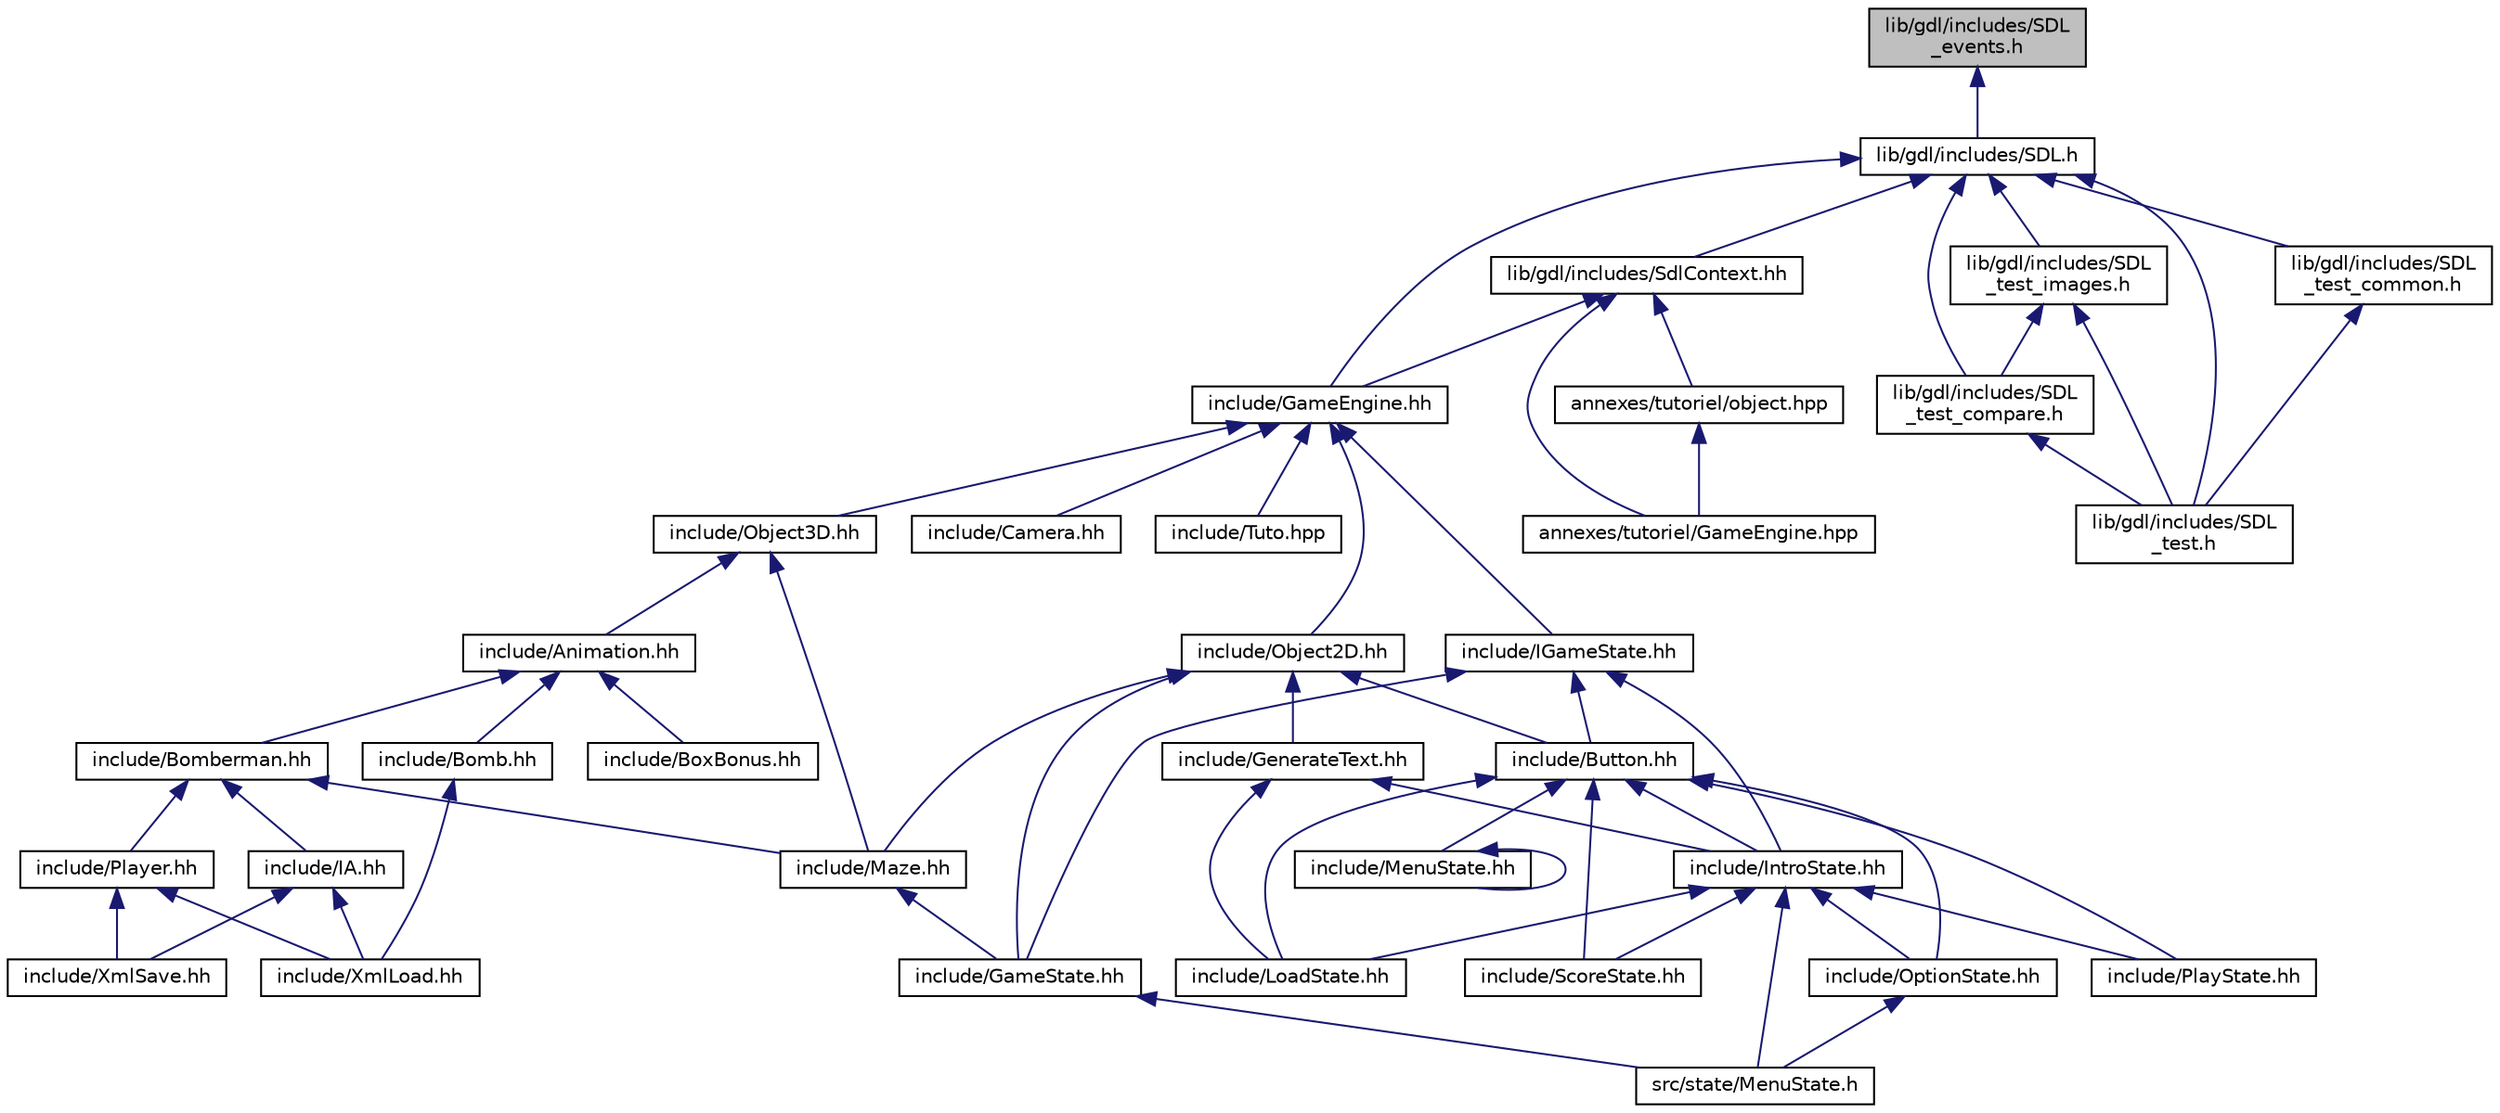 digraph "lib/gdl/includes/SDL_events.h"
{
  edge [fontname="Helvetica",fontsize="10",labelfontname="Helvetica",labelfontsize="10"];
  node [fontname="Helvetica",fontsize="10",shape=record];
  Node1 [label="lib/gdl/includes/SDL\l_events.h",height=0.2,width=0.4,color="black", fillcolor="grey75", style="filled", fontcolor="black"];
  Node1 -> Node2 [dir="back",color="midnightblue",fontsize="10",style="solid",fontname="Helvetica"];
  Node2 [label="lib/gdl/includes/SDL.h",height=0.2,width=0.4,color="black", fillcolor="white", style="filled",URL="$_s_d_l_8h.html"];
  Node2 -> Node3 [dir="back",color="midnightblue",fontsize="10",style="solid",fontname="Helvetica"];
  Node3 [label="include/GameEngine.hh",height=0.2,width=0.4,color="black", fillcolor="white", style="filled",URL="$_game_engine_8hh_source.html"];
  Node3 -> Node4 [dir="back",color="midnightblue",fontsize="10",style="solid",fontname="Helvetica"];
  Node4 [label="include/Object3D.hh",height=0.2,width=0.4,color="black", fillcolor="white", style="filled",URL="$_object3_d_8hh_source.html"];
  Node4 -> Node5 [dir="back",color="midnightblue",fontsize="10",style="solid",fontname="Helvetica"];
  Node5 [label="include/Animation.hh",height=0.2,width=0.4,color="black", fillcolor="white", style="filled",URL="$_animation_8hh_source.html"];
  Node5 -> Node6 [dir="back",color="midnightblue",fontsize="10",style="solid",fontname="Helvetica"];
  Node6 [label="include/Bomb.hh",height=0.2,width=0.4,color="black", fillcolor="white", style="filled",URL="$_bomb_8hh_source.html"];
  Node6 -> Node7 [dir="back",color="midnightblue",fontsize="10",style="solid",fontname="Helvetica"];
  Node7 [label="include/XmlLoad.hh",height=0.2,width=0.4,color="black", fillcolor="white", style="filled",URL="$_xml_load_8hh_source.html"];
  Node5 -> Node8 [dir="back",color="midnightblue",fontsize="10",style="solid",fontname="Helvetica"];
  Node8 [label="include/Bomberman.hh",height=0.2,width=0.4,color="black", fillcolor="white", style="filled",URL="$_bomberman_8hh_source.html"];
  Node8 -> Node9 [dir="back",color="midnightblue",fontsize="10",style="solid",fontname="Helvetica"];
  Node9 [label="include/Maze.hh",height=0.2,width=0.4,color="black", fillcolor="white", style="filled",URL="$_maze_8hh_source.html"];
  Node9 -> Node10 [dir="back",color="midnightblue",fontsize="10",style="solid",fontname="Helvetica"];
  Node10 [label="include/GameState.hh",height=0.2,width=0.4,color="black", fillcolor="white", style="filled",URL="$_game_state_8hh_source.html"];
  Node10 -> Node11 [dir="back",color="midnightblue",fontsize="10",style="solid",fontname="Helvetica"];
  Node11 [label="src/state/MenuState.h",height=0.2,width=0.4,color="black", fillcolor="white", style="filled",URL="$_menu_state_8h_source.html"];
  Node8 -> Node12 [dir="back",color="midnightblue",fontsize="10",style="solid",fontname="Helvetica"];
  Node12 [label="include/IA.hh",height=0.2,width=0.4,color="black", fillcolor="white", style="filled",URL="$_i_a_8hh_source.html"];
  Node12 -> Node7 [dir="back",color="midnightblue",fontsize="10",style="solid",fontname="Helvetica"];
  Node12 -> Node13 [dir="back",color="midnightblue",fontsize="10",style="solid",fontname="Helvetica"];
  Node13 [label="include/XmlSave.hh",height=0.2,width=0.4,color="black", fillcolor="white", style="filled",URL="$_xml_save_8hh_source.html"];
  Node8 -> Node14 [dir="back",color="midnightblue",fontsize="10",style="solid",fontname="Helvetica"];
  Node14 [label="include/Player.hh",height=0.2,width=0.4,color="black", fillcolor="white", style="filled",URL="$_player_8hh_source.html"];
  Node14 -> Node7 [dir="back",color="midnightblue",fontsize="10",style="solid",fontname="Helvetica"];
  Node14 -> Node13 [dir="back",color="midnightblue",fontsize="10",style="solid",fontname="Helvetica"];
  Node5 -> Node15 [dir="back",color="midnightblue",fontsize="10",style="solid",fontname="Helvetica"];
  Node15 [label="include/BoxBonus.hh",height=0.2,width=0.4,color="black", fillcolor="white", style="filled",URL="$_box_bonus_8hh_source.html"];
  Node4 -> Node9 [dir="back",color="midnightblue",fontsize="10",style="solid",fontname="Helvetica"];
  Node3 -> Node16 [dir="back",color="midnightblue",fontsize="10",style="solid",fontname="Helvetica"];
  Node16 [label="include/Object2D.hh",height=0.2,width=0.4,color="black", fillcolor="white", style="filled",URL="$_object2_d_8hh_source.html"];
  Node16 -> Node17 [dir="back",color="midnightblue",fontsize="10",style="solid",fontname="Helvetica"];
  Node17 [label="include/Button.hh",height=0.2,width=0.4,color="black", fillcolor="white", style="filled",URL="$_button_8hh_source.html"];
  Node17 -> Node18 [dir="back",color="midnightblue",fontsize="10",style="solid",fontname="Helvetica"];
  Node18 [label="include/IntroState.hh",height=0.2,width=0.4,color="black", fillcolor="white", style="filled",URL="$_intro_state_8hh_source.html"];
  Node18 -> Node19 [dir="back",color="midnightblue",fontsize="10",style="solid",fontname="Helvetica"];
  Node19 [label="include/LoadState.hh",height=0.2,width=0.4,color="black", fillcolor="white", style="filled",URL="$_load_state_8hh_source.html"];
  Node18 -> Node20 [dir="back",color="midnightblue",fontsize="10",style="solid",fontname="Helvetica"];
  Node20 [label="include/OptionState.hh",height=0.2,width=0.4,color="black", fillcolor="white", style="filled",URL="$_option_state_8hh_source.html"];
  Node20 -> Node11 [dir="back",color="midnightblue",fontsize="10",style="solid",fontname="Helvetica"];
  Node18 -> Node21 [dir="back",color="midnightblue",fontsize="10",style="solid",fontname="Helvetica"];
  Node21 [label="include/PlayState.hh",height=0.2,width=0.4,color="black", fillcolor="white", style="filled",URL="$_play_state_8hh_source.html"];
  Node18 -> Node22 [dir="back",color="midnightblue",fontsize="10",style="solid",fontname="Helvetica"];
  Node22 [label="include/ScoreState.hh",height=0.2,width=0.4,color="black", fillcolor="white", style="filled",URL="$_score_state_8hh_source.html"];
  Node18 -> Node11 [dir="back",color="midnightblue",fontsize="10",style="solid",fontname="Helvetica"];
  Node17 -> Node19 [dir="back",color="midnightblue",fontsize="10",style="solid",fontname="Helvetica"];
  Node17 -> Node23 [dir="back",color="midnightblue",fontsize="10",style="solid",fontname="Helvetica"];
  Node23 [label="include/MenuState.hh",height=0.2,width=0.4,color="black", fillcolor="white", style="filled",URL="$_menu_state_8hh_source.html"];
  Node23 -> Node23 [dir="back",color="midnightblue",fontsize="10",style="solid",fontname="Helvetica"];
  Node17 -> Node20 [dir="back",color="midnightblue",fontsize="10",style="solid",fontname="Helvetica"];
  Node17 -> Node21 [dir="back",color="midnightblue",fontsize="10",style="solid",fontname="Helvetica"];
  Node17 -> Node22 [dir="back",color="midnightblue",fontsize="10",style="solid",fontname="Helvetica"];
  Node16 -> Node9 [dir="back",color="midnightblue",fontsize="10",style="solid",fontname="Helvetica"];
  Node16 -> Node10 [dir="back",color="midnightblue",fontsize="10",style="solid",fontname="Helvetica"];
  Node16 -> Node24 [dir="back",color="midnightblue",fontsize="10",style="solid",fontname="Helvetica"];
  Node24 [label="include/GenerateText.hh",height=0.2,width=0.4,color="black", fillcolor="white", style="filled",URL="$_generate_text_8hh_source.html"];
  Node24 -> Node18 [dir="back",color="midnightblue",fontsize="10",style="solid",fontname="Helvetica"];
  Node24 -> Node19 [dir="back",color="midnightblue",fontsize="10",style="solid",fontname="Helvetica"];
  Node3 -> Node25 [dir="back",color="midnightblue",fontsize="10",style="solid",fontname="Helvetica"];
  Node25 [label="include/IGameState.hh",height=0.2,width=0.4,color="black", fillcolor="white", style="filled",URL="$_i_game_state_8hh_source.html"];
  Node25 -> Node17 [dir="back",color="midnightblue",fontsize="10",style="solid",fontname="Helvetica"];
  Node25 -> Node10 [dir="back",color="midnightblue",fontsize="10",style="solid",fontname="Helvetica"];
  Node25 -> Node18 [dir="back",color="midnightblue",fontsize="10",style="solid",fontname="Helvetica"];
  Node3 -> Node26 [dir="back",color="midnightblue",fontsize="10",style="solid",fontname="Helvetica"];
  Node26 [label="include/Camera.hh",height=0.2,width=0.4,color="black", fillcolor="white", style="filled",URL="$_camera_8hh_source.html"];
  Node3 -> Node27 [dir="back",color="midnightblue",fontsize="10",style="solid",fontname="Helvetica"];
  Node27 [label="include/Tuto.hpp",height=0.2,width=0.4,color="black", fillcolor="white", style="filled",URL="$_tuto_8hpp_source.html"];
  Node2 -> Node28 [dir="back",color="midnightblue",fontsize="10",style="solid",fontname="Helvetica"];
  Node28 [label="lib/gdl/includes/SDL\l_test.h",height=0.2,width=0.4,color="black", fillcolor="white", style="filled",URL="$_s_d_l__test_8h.html"];
  Node2 -> Node29 [dir="back",color="midnightblue",fontsize="10",style="solid",fontname="Helvetica"];
  Node29 [label="lib/gdl/includes/SDL\l_test_common.h",height=0.2,width=0.4,color="black", fillcolor="white", style="filled",URL="$_s_d_l__test__common_8h.html"];
  Node29 -> Node28 [dir="back",color="midnightblue",fontsize="10",style="solid",fontname="Helvetica"];
  Node2 -> Node30 [dir="back",color="midnightblue",fontsize="10",style="solid",fontname="Helvetica"];
  Node30 [label="lib/gdl/includes/SDL\l_test_images.h",height=0.2,width=0.4,color="black", fillcolor="white", style="filled",URL="$_s_d_l__test__images_8h.html"];
  Node30 -> Node28 [dir="back",color="midnightblue",fontsize="10",style="solid",fontname="Helvetica"];
  Node30 -> Node31 [dir="back",color="midnightblue",fontsize="10",style="solid",fontname="Helvetica"];
  Node31 [label="lib/gdl/includes/SDL\l_test_compare.h",height=0.2,width=0.4,color="black", fillcolor="white", style="filled",URL="$_s_d_l__test__compare_8h.html"];
  Node31 -> Node28 [dir="back",color="midnightblue",fontsize="10",style="solid",fontname="Helvetica"];
  Node2 -> Node31 [dir="back",color="midnightblue",fontsize="10",style="solid",fontname="Helvetica"];
  Node2 -> Node32 [dir="back",color="midnightblue",fontsize="10",style="solid",fontname="Helvetica"];
  Node32 [label="lib/gdl/includes/SdlContext.hh",height=0.2,width=0.4,color="black", fillcolor="white", style="filled",URL="$_sdl_context_8hh_source.html"];
  Node32 -> Node33 [dir="back",color="midnightblue",fontsize="10",style="solid",fontname="Helvetica"];
  Node33 [label="annexes/tutoriel/GameEngine.hpp",height=0.2,width=0.4,color="black", fillcolor="white", style="filled",URL="$_game_engine_8hpp_source.html"];
  Node32 -> Node34 [dir="back",color="midnightblue",fontsize="10",style="solid",fontname="Helvetica"];
  Node34 [label="annexes/tutoriel/object.hpp",height=0.2,width=0.4,color="black", fillcolor="white", style="filled",URL="$object_8hpp_source.html"];
  Node34 -> Node33 [dir="back",color="midnightblue",fontsize="10",style="solid",fontname="Helvetica"];
  Node32 -> Node3 [dir="back",color="midnightblue",fontsize="10",style="solid",fontname="Helvetica"];
}
